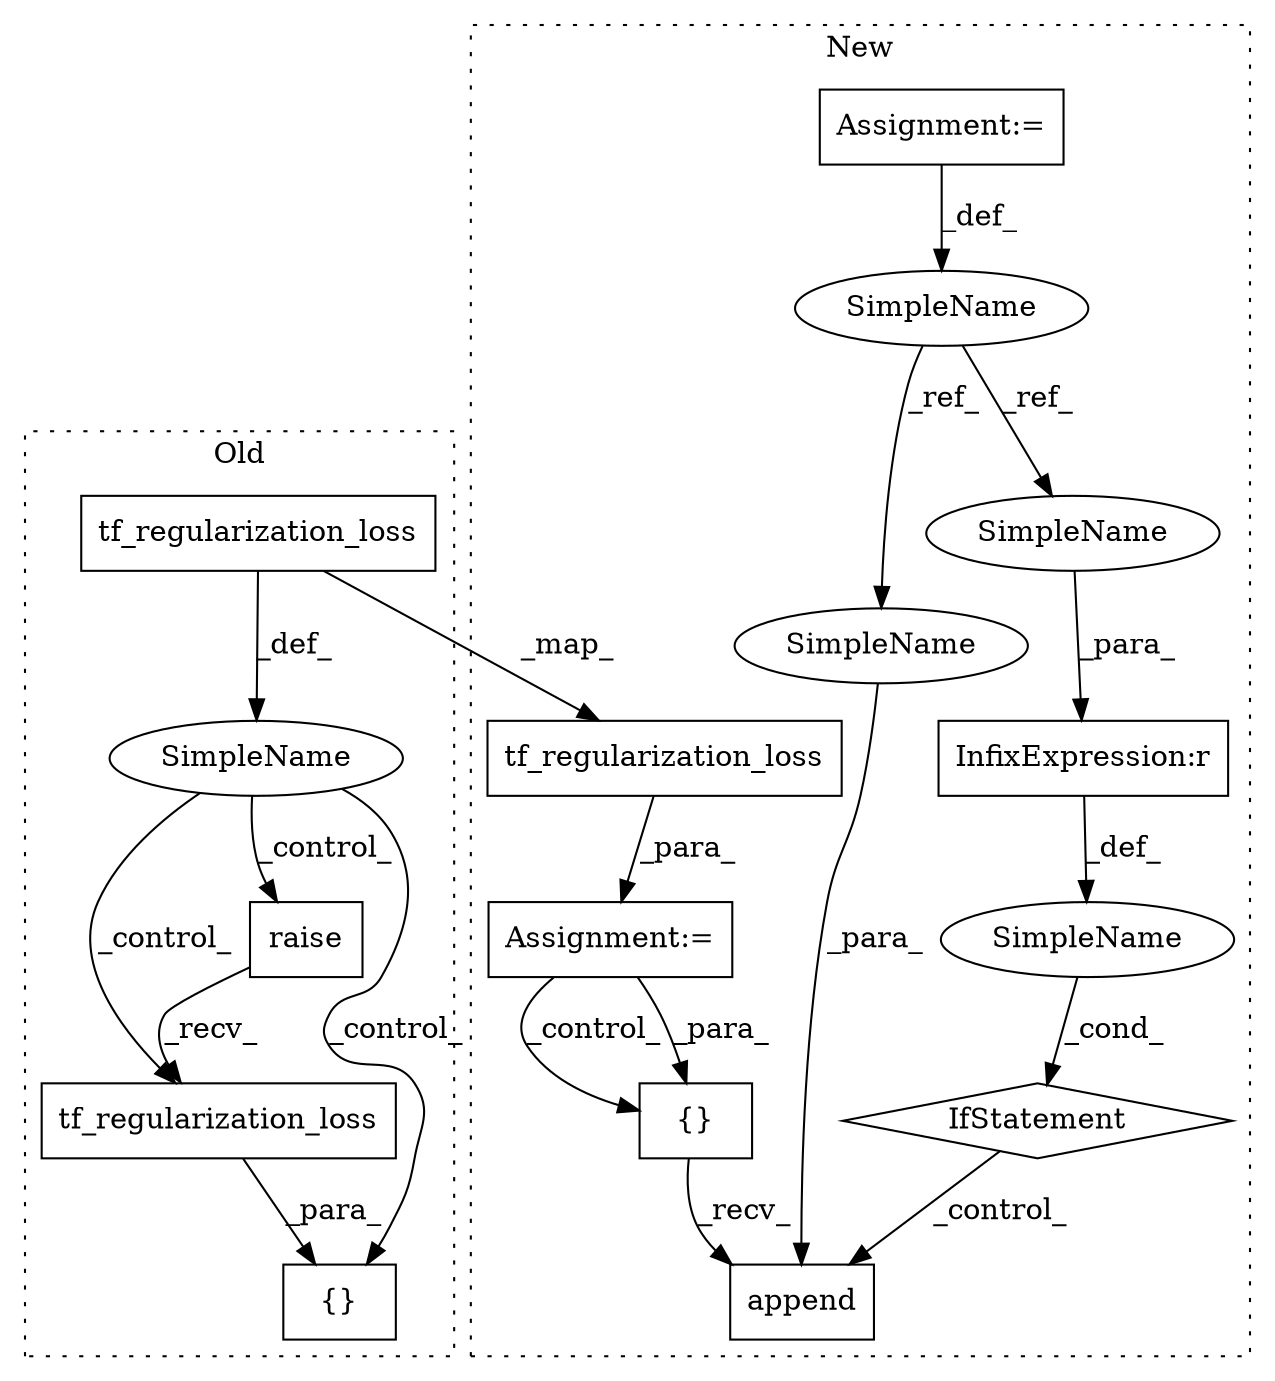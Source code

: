 digraph G {
subgraph cluster0 {
1 [label="tf_regularization_loss" a="32" s="16747" l="24" shape="box"];
3 [label="SimpleName" a="42" s="" l="" shape="ellipse"];
4 [label="raise" a="32" s="16728,16745" l="6,1" shape="box"];
8 [label="tf_regularization_loss" a="32" s="16626" l="24" shape="box"];
10 [label="{}" a="4" s="16727,16771" l="1,1" shape="box"];
label = "Old";
style="dotted";
}
subgraph cluster1 {
2 [label="IfStatement" a="25" s="17988,18019" l="4,2" shape="diamond"];
5 [label="SimpleName" a="42" s="" l="" shape="ellipse"];
6 [label="append" a="32" s="18036,18062" l="7,1" shape="box"];
7 [label="InfixExpression:r" a="27" s="18011" l="4" shape="box"];
9 [label="tf_regularization_loss" a="32" s="17228" l="24" shape="box"];
11 [label="{}" a="4" s="17358,17378" l="1,1" shape="box"];
12 [label="SimpleName" a="42" s="17923" l="19" shape="ellipse"];
13 [label="Assignment:=" a="7" s="17208" l="1" shape="box"];
14 [label="Assignment:=" a="7" s="17942" l="1" shape="box"];
15 [label="SimpleName" a="42" s="18043" l="19" shape="ellipse"];
16 [label="SimpleName" a="42" s="17992" l="19" shape="ellipse"];
label = "New";
style="dotted";
}
1 -> 10 [label="_para_"];
2 -> 6 [label="_control_"];
3 -> 1 [label="_control_"];
3 -> 10 [label="_control_"];
3 -> 4 [label="_control_"];
4 -> 1 [label="_recv_"];
5 -> 2 [label="_cond_"];
7 -> 5 [label="_def_"];
8 -> 3 [label="_def_"];
8 -> 9 [label="_map_"];
9 -> 13 [label="_para_"];
11 -> 6 [label="_recv_"];
12 -> 16 [label="_ref_"];
12 -> 15 [label="_ref_"];
13 -> 11 [label="_control_"];
13 -> 11 [label="_para_"];
14 -> 12 [label="_def_"];
15 -> 6 [label="_para_"];
16 -> 7 [label="_para_"];
}
